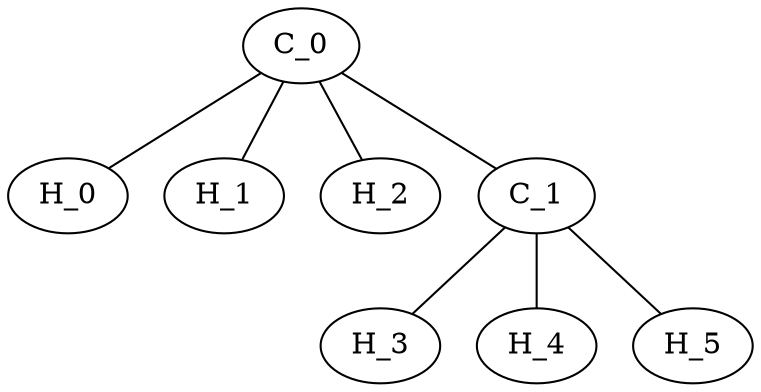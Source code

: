 graph ethane {
    C_0 -- H_0 [type=s];
    C_0 -- H_1 [type=s];
    C_0 -- H_2 [type=s];
    C_0 -- C_1 [type=s];
    C_1 -- H_3 [type=s];
    C_1 -- H_4 [type=s];
    C_1 -- H_5 [type=s];
}